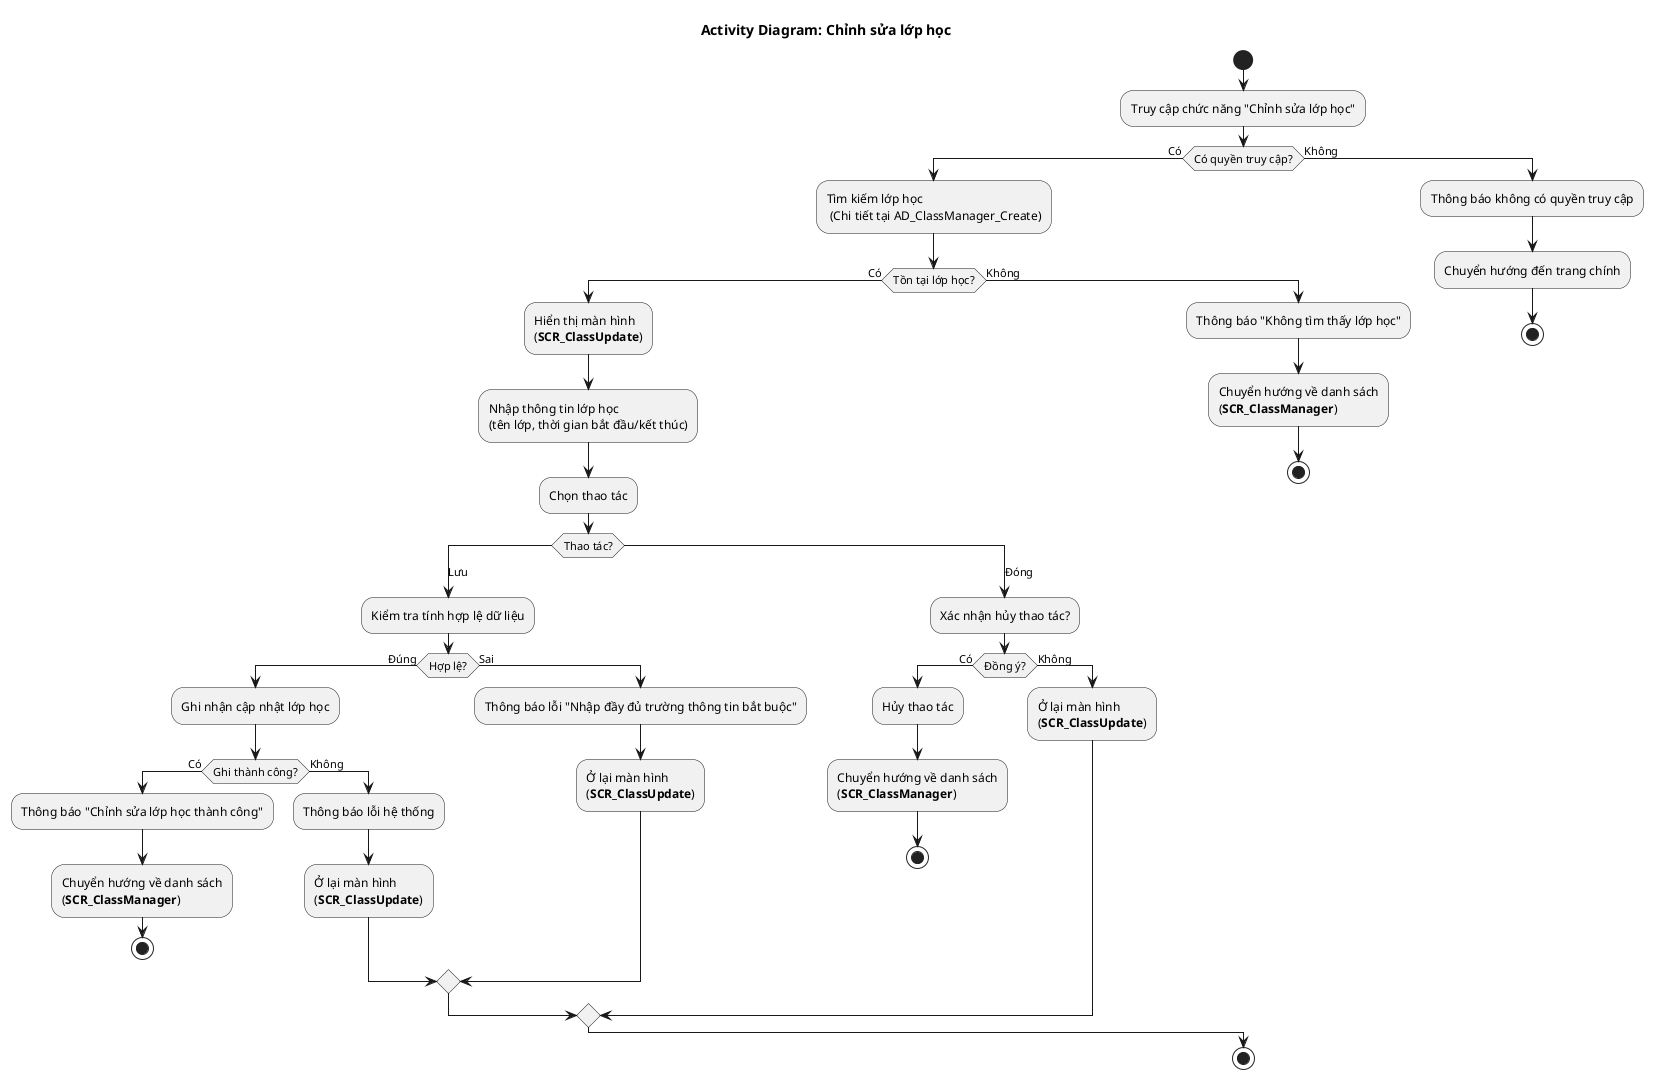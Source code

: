 @startuml AD_ClassManager_Update
!pragma layout smetana
title Activity Diagram: Chỉnh sửa lớp học

start
:Truy cập chức năng "Chỉnh sửa lớp học";

if (Có quyền truy cập?) then (Có)
  :Tìm kiếm lớp học 
   (Chi tiết tại AD_ClassManager_Create);

  if (Tồn tại lớp học?) then (Có)
    :Hiển thị màn hình\n(**SCR_ClassUpdate**);

    :Nhập thông tin lớp học\n(tên lớp, thời gian bắt đầu/kết thúc);

    :Chọn thao tác;

    switch (Thao tác?)
      case (Lưu)
        :Kiểm tra tính hợp lệ dữ liệu;
        if (Hợp lệ?) then (Đúng)
          :Ghi nhận cập nhật lớp học;
          if (Ghi thành công?) then (Có)
            :Thông báo "Chỉnh sửa lớp học thành công";
            :Chuyển hướng về danh sách\n(**SCR_ClassManager**);
            stop
          else (Không)
            :Thông báo lỗi hệ thống;
            :Ở lại màn hình\n(**SCR_ClassUpdate**);
          endif
        else (Sai)
          :Thông báo lỗi "Nhập đầy đủ trường thông tin bắt buộc";
          :Ở lại màn hình\n(**SCR_ClassUpdate**);
        endif

      case (Đóng)
        :Xác nhận hủy thao tác?;
        if (Đồng ý?) then (Có)
          :Hủy thao tác;
          :Chuyển hướng về danh sách\n(**SCR_ClassManager**);
          stop
        else (Không)
          :Ở lại màn hình\n(**SCR_ClassUpdate**);
        endif
    endswitch

  else (Không)
    :Thông báo "Không tìm thấy lớp học";
    :Chuyển hướng về danh sách\n(**SCR_ClassManager**);
    stop
  endif

else (Không)
  :Thông báo không có quyền truy cập;
  :Chuyển hướng đến trang chính;
  stop
endif

stop
@enduml
